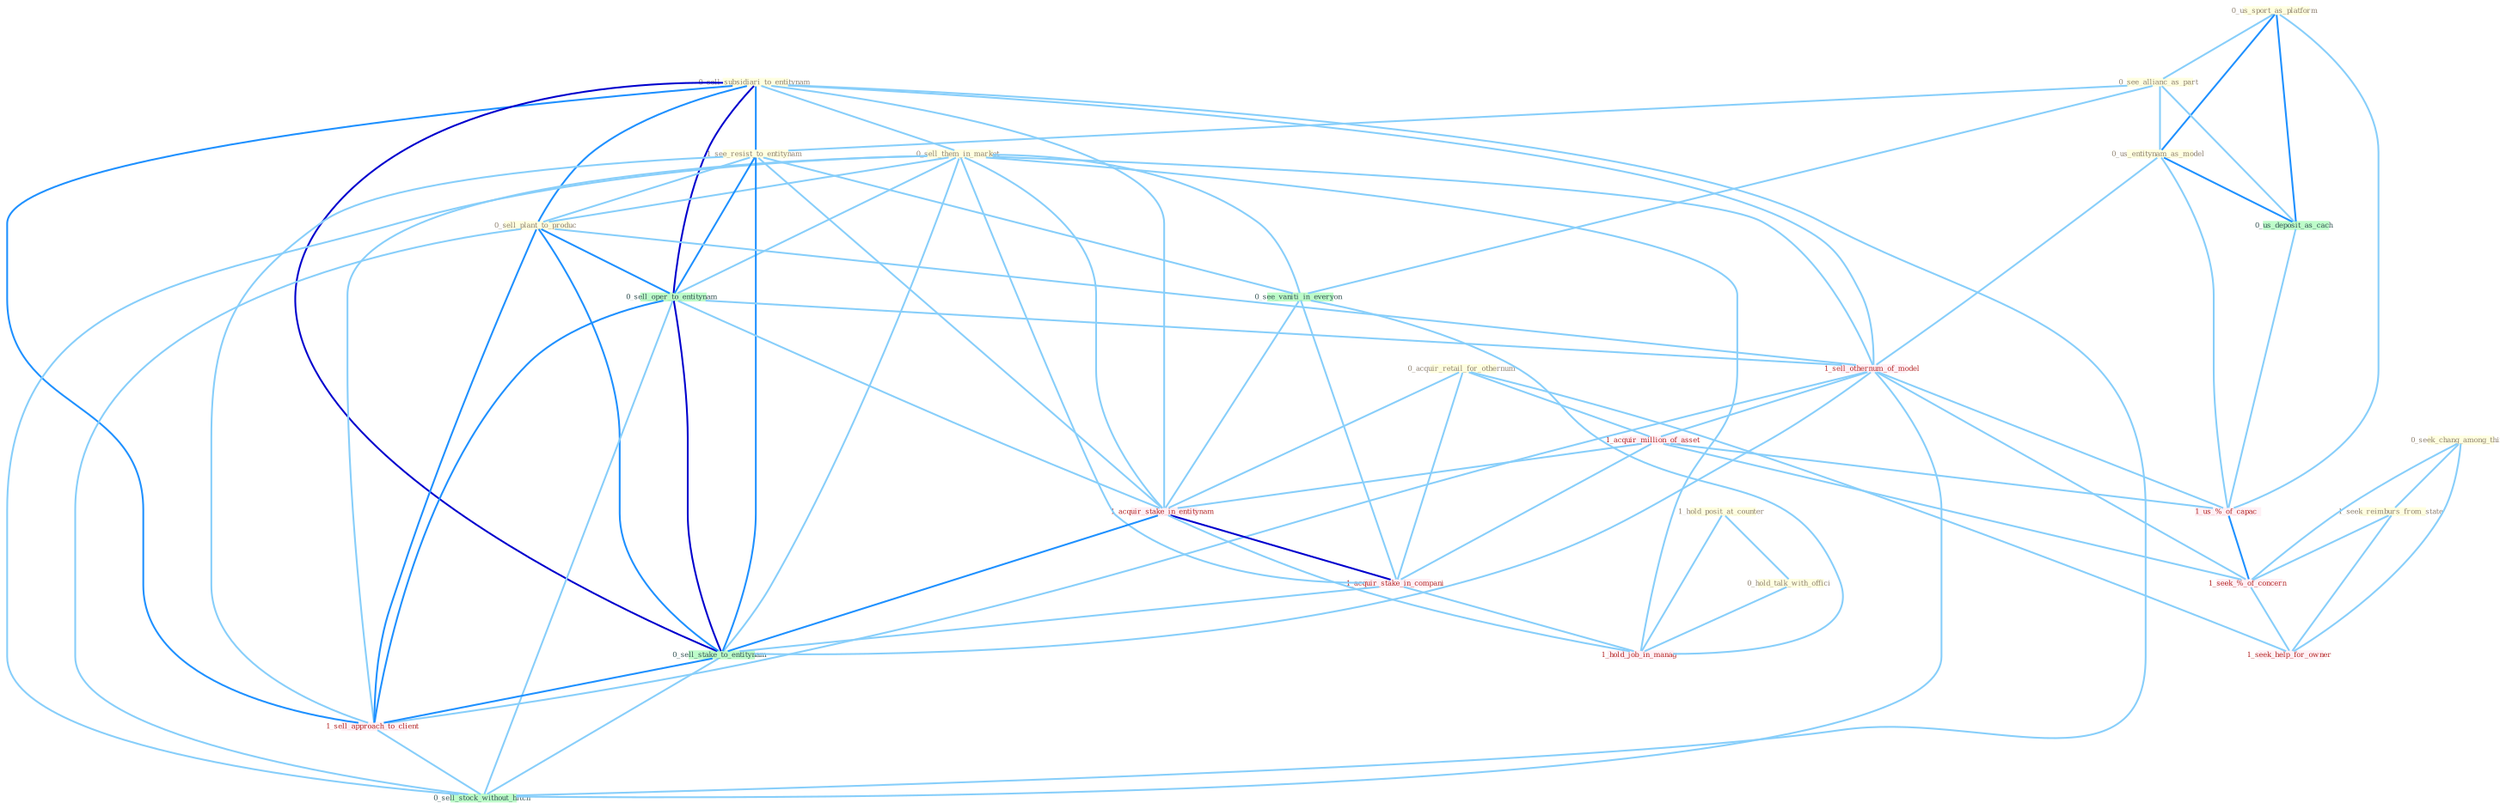 Graph G{ 
    node
    [shape=polygon,style=filled,width=.5,height=.06,color="#BDFCC9",fixedsize=true,fontsize=4,
    fontcolor="#2f4f4f"];
    {node
    [color="#ffffe0", fontcolor="#8b7d6b"] "0_us_sport_as_platform " "0_see_allianc_as_part " "1_hold_posit_at_counter " "0_seek_chang_among_thing " "0_sell_subsidiari_to_entitynam " "0_sell_them_in_market " "1_see_resist_to_entitynam " "1_seek_reimburs_from_state " "0_acquir_retail_for_othernum " "0_sell_plant_to_produc " "0_us_entitynam_as_model " "0_hold_talk_with_offici "}
{node [color="#fff0f5", fontcolor="#b22222"] "1_sell_othernum_of_model " "1_acquir_million_of_asset " "1_acquir_stake_in_entitynam " "1_acquir_stake_in_compani " "1_us_%_of_capac " "1_sell_approach_to_client " "1_hold_job_in_manag " "1_seek_%_of_concern " "1_seek_help_for_owner "}
edge [color="#B0E2FF"];

	"0_us_sport_as_platform " -- "0_see_allianc_as_part " [w="1", color="#87cefa" ];
	"0_us_sport_as_platform " -- "0_us_entitynam_as_model " [w="2", color="#1e90ff" , len=0.8];
	"0_us_sport_as_platform " -- "0_us_deposit_as_cach " [w="2", color="#1e90ff" , len=0.8];
	"0_us_sport_as_platform " -- "1_us_%_of_capac " [w="1", color="#87cefa" ];
	"0_see_allianc_as_part " -- "1_see_resist_to_entitynam " [w="1", color="#87cefa" ];
	"0_see_allianc_as_part " -- "0_us_entitynam_as_model " [w="1", color="#87cefa" ];
	"0_see_allianc_as_part " -- "0_see_vaniti_in_everyon " [w="1", color="#87cefa" ];
	"0_see_allianc_as_part " -- "0_us_deposit_as_cach " [w="1", color="#87cefa" ];
	"1_hold_posit_at_counter " -- "0_hold_talk_with_offici " [w="1", color="#87cefa" ];
	"1_hold_posit_at_counter " -- "1_hold_job_in_manag " [w="1", color="#87cefa" ];
	"0_seek_chang_among_thing " -- "1_seek_reimburs_from_state " [w="1", color="#87cefa" ];
	"0_seek_chang_among_thing " -- "1_seek_%_of_concern " [w="1", color="#87cefa" ];
	"0_seek_chang_among_thing " -- "1_seek_help_for_owner " [w="1", color="#87cefa" ];
	"0_sell_subsidiari_to_entitynam " -- "0_sell_them_in_market " [w="1", color="#87cefa" ];
	"0_sell_subsidiari_to_entitynam " -- "1_see_resist_to_entitynam " [w="2", color="#1e90ff" , len=0.8];
	"0_sell_subsidiari_to_entitynam " -- "0_sell_plant_to_produc " [w="2", color="#1e90ff" , len=0.8];
	"0_sell_subsidiari_to_entitynam " -- "0_sell_oper_to_entitynam " [w="3", color="#0000cd" , len=0.6];
	"0_sell_subsidiari_to_entitynam " -- "1_sell_othernum_of_model " [w="1", color="#87cefa" ];
	"0_sell_subsidiari_to_entitynam " -- "1_acquir_stake_in_entitynam " [w="1", color="#87cefa" ];
	"0_sell_subsidiari_to_entitynam " -- "0_sell_stake_to_entitynam " [w="3", color="#0000cd" , len=0.6];
	"0_sell_subsidiari_to_entitynam " -- "1_sell_approach_to_client " [w="2", color="#1e90ff" , len=0.8];
	"0_sell_subsidiari_to_entitynam " -- "0_sell_stock_without_hitch " [w="1", color="#87cefa" ];
	"0_sell_them_in_market " -- "0_sell_plant_to_produc " [w="1", color="#87cefa" ];
	"0_sell_them_in_market " -- "0_sell_oper_to_entitynam " [w="1", color="#87cefa" ];
	"0_sell_them_in_market " -- "1_sell_othernum_of_model " [w="1", color="#87cefa" ];
	"0_sell_them_in_market " -- "0_see_vaniti_in_everyon " [w="1", color="#87cefa" ];
	"0_sell_them_in_market " -- "1_acquir_stake_in_entitynam " [w="1", color="#87cefa" ];
	"0_sell_them_in_market " -- "1_acquir_stake_in_compani " [w="1", color="#87cefa" ];
	"0_sell_them_in_market " -- "0_sell_stake_to_entitynam " [w="1", color="#87cefa" ];
	"0_sell_them_in_market " -- "1_sell_approach_to_client " [w="1", color="#87cefa" ];
	"0_sell_them_in_market " -- "1_hold_job_in_manag " [w="1", color="#87cefa" ];
	"0_sell_them_in_market " -- "0_sell_stock_without_hitch " [w="1", color="#87cefa" ];
	"1_see_resist_to_entitynam " -- "0_sell_plant_to_produc " [w="1", color="#87cefa" ];
	"1_see_resist_to_entitynam " -- "0_sell_oper_to_entitynam " [w="2", color="#1e90ff" , len=0.8];
	"1_see_resist_to_entitynam " -- "0_see_vaniti_in_everyon " [w="1", color="#87cefa" ];
	"1_see_resist_to_entitynam " -- "1_acquir_stake_in_entitynam " [w="1", color="#87cefa" ];
	"1_see_resist_to_entitynam " -- "0_sell_stake_to_entitynam " [w="2", color="#1e90ff" , len=0.8];
	"1_see_resist_to_entitynam " -- "1_sell_approach_to_client " [w="1", color="#87cefa" ];
	"1_seek_reimburs_from_state " -- "1_seek_%_of_concern " [w="1", color="#87cefa" ];
	"1_seek_reimburs_from_state " -- "1_seek_help_for_owner " [w="1", color="#87cefa" ];
	"0_acquir_retail_for_othernum " -- "1_acquir_million_of_asset " [w="1", color="#87cefa" ];
	"0_acquir_retail_for_othernum " -- "1_acquir_stake_in_entitynam " [w="1", color="#87cefa" ];
	"0_acquir_retail_for_othernum " -- "1_acquir_stake_in_compani " [w="1", color="#87cefa" ];
	"0_acquir_retail_for_othernum " -- "1_seek_help_for_owner " [w="1", color="#87cefa" ];
	"0_sell_plant_to_produc " -- "0_sell_oper_to_entitynam " [w="2", color="#1e90ff" , len=0.8];
	"0_sell_plant_to_produc " -- "1_sell_othernum_of_model " [w="1", color="#87cefa" ];
	"0_sell_plant_to_produc " -- "0_sell_stake_to_entitynam " [w="2", color="#1e90ff" , len=0.8];
	"0_sell_plant_to_produc " -- "1_sell_approach_to_client " [w="2", color="#1e90ff" , len=0.8];
	"0_sell_plant_to_produc " -- "0_sell_stock_without_hitch " [w="1", color="#87cefa" ];
	"0_us_entitynam_as_model " -- "1_sell_othernum_of_model " [w="1", color="#87cefa" ];
	"0_us_entitynam_as_model " -- "0_us_deposit_as_cach " [w="2", color="#1e90ff" , len=0.8];
	"0_us_entitynam_as_model " -- "1_us_%_of_capac " [w="1", color="#87cefa" ];
	"0_hold_talk_with_offici " -- "1_hold_job_in_manag " [w="1", color="#87cefa" ];
	"0_sell_oper_to_entitynam " -- "1_sell_othernum_of_model " [w="1", color="#87cefa" ];
	"0_sell_oper_to_entitynam " -- "1_acquir_stake_in_entitynam " [w="1", color="#87cefa" ];
	"0_sell_oper_to_entitynam " -- "0_sell_stake_to_entitynam " [w="3", color="#0000cd" , len=0.6];
	"0_sell_oper_to_entitynam " -- "1_sell_approach_to_client " [w="2", color="#1e90ff" , len=0.8];
	"0_sell_oper_to_entitynam " -- "0_sell_stock_without_hitch " [w="1", color="#87cefa" ];
	"1_sell_othernum_of_model " -- "1_acquir_million_of_asset " [w="1", color="#87cefa" ];
	"1_sell_othernum_of_model " -- "0_sell_stake_to_entitynam " [w="1", color="#87cefa" ];
	"1_sell_othernum_of_model " -- "1_us_%_of_capac " [w="1", color="#87cefa" ];
	"1_sell_othernum_of_model " -- "1_sell_approach_to_client " [w="1", color="#87cefa" ];
	"1_sell_othernum_of_model " -- "0_sell_stock_without_hitch " [w="1", color="#87cefa" ];
	"1_sell_othernum_of_model " -- "1_seek_%_of_concern " [w="1", color="#87cefa" ];
	"0_see_vaniti_in_everyon " -- "1_acquir_stake_in_entitynam " [w="1", color="#87cefa" ];
	"0_see_vaniti_in_everyon " -- "1_acquir_stake_in_compani " [w="1", color="#87cefa" ];
	"0_see_vaniti_in_everyon " -- "1_hold_job_in_manag " [w="1", color="#87cefa" ];
	"1_acquir_million_of_asset " -- "1_acquir_stake_in_entitynam " [w="1", color="#87cefa" ];
	"1_acquir_million_of_asset " -- "1_acquir_stake_in_compani " [w="1", color="#87cefa" ];
	"1_acquir_million_of_asset " -- "1_us_%_of_capac " [w="1", color="#87cefa" ];
	"1_acquir_million_of_asset " -- "1_seek_%_of_concern " [w="1", color="#87cefa" ];
	"0_us_deposit_as_cach " -- "1_us_%_of_capac " [w="1", color="#87cefa" ];
	"1_acquir_stake_in_entitynam " -- "1_acquir_stake_in_compani " [w="3", color="#0000cd" , len=0.6];
	"1_acquir_stake_in_entitynam " -- "0_sell_stake_to_entitynam " [w="2", color="#1e90ff" , len=0.8];
	"1_acquir_stake_in_entitynam " -- "1_hold_job_in_manag " [w="1", color="#87cefa" ];
	"1_acquir_stake_in_compani " -- "0_sell_stake_to_entitynam " [w="1", color="#87cefa" ];
	"1_acquir_stake_in_compani " -- "1_hold_job_in_manag " [w="1", color="#87cefa" ];
	"0_sell_stake_to_entitynam " -- "1_sell_approach_to_client " [w="2", color="#1e90ff" , len=0.8];
	"0_sell_stake_to_entitynam " -- "0_sell_stock_without_hitch " [w="1", color="#87cefa" ];
	"1_us_%_of_capac " -- "1_seek_%_of_concern " [w="2", color="#1e90ff" , len=0.8];
	"1_sell_approach_to_client " -- "0_sell_stock_without_hitch " [w="1", color="#87cefa" ];
	"1_seek_%_of_concern " -- "1_seek_help_for_owner " [w="1", color="#87cefa" ];
}